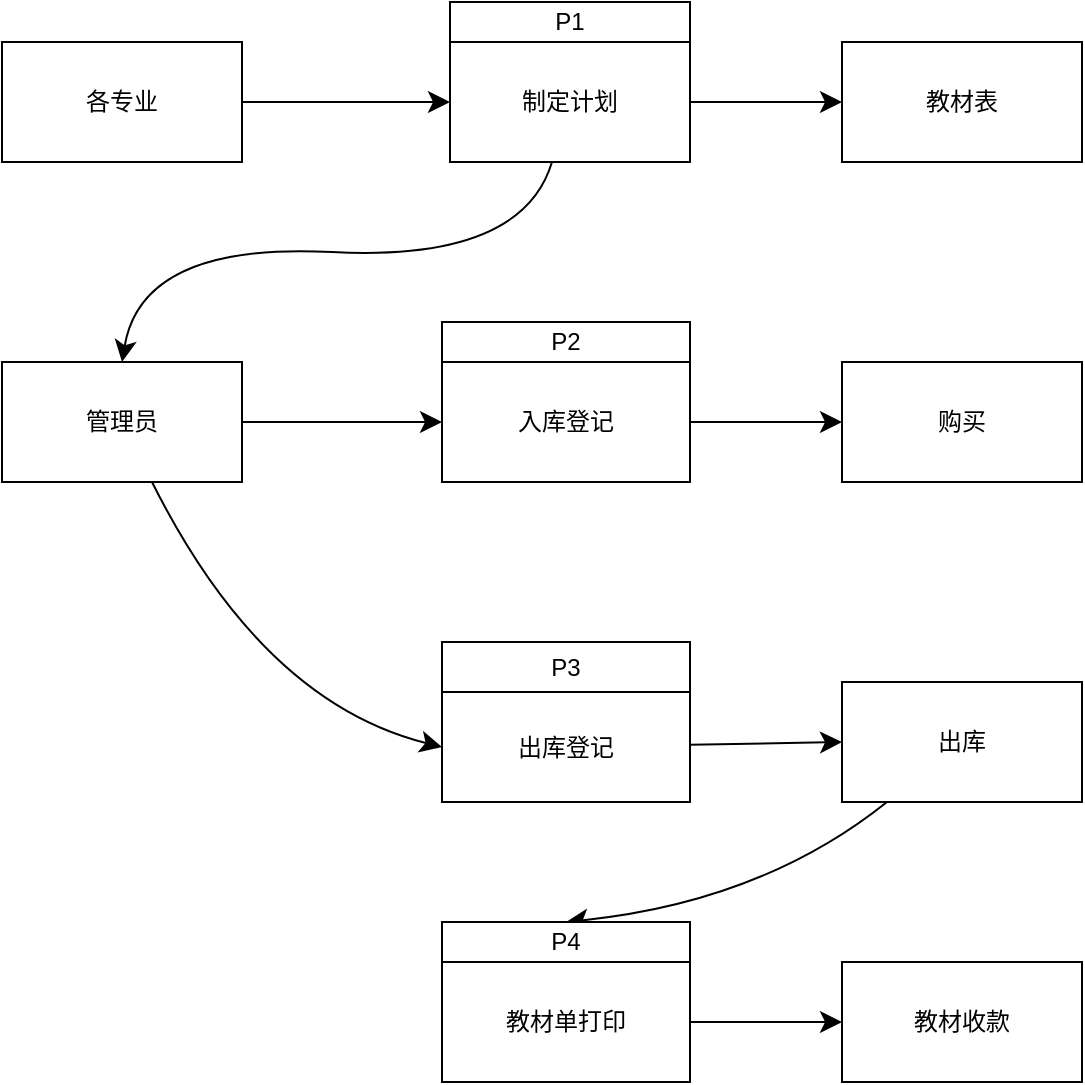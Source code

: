 <mxfile version="24.2.5" type="github">
  <diagram id="C5RBs43oDa-KdzZeNtuy" name="Page-1">
    <mxGraphModel dx="937" dy="543" grid="1" gridSize="10" guides="1" tooltips="1" connect="1" arrows="1" fold="1" page="1" pageScale="1" pageWidth="827" pageHeight="1169" math="0" shadow="0">
      <root>
        <mxCell id="WIyWlLk6GJQsqaUBKTNV-0" />
        <mxCell id="WIyWlLk6GJQsqaUBKTNV-1" parent="WIyWlLk6GJQsqaUBKTNV-0" />
        <mxCell id="AeURXPknWW4nim-53yF3-7" style="edgeStyle=none;curved=1;rounded=0;orthogonalLoop=1;jettySize=auto;html=1;entryX=0;entryY=0.5;entryDx=0;entryDy=0;fontSize=12;startSize=8;endSize=8;" parent="WIyWlLk6GJQsqaUBKTNV-1" source="AeURXPknWW4nim-53yF3-0" target="AeURXPknWW4nim-53yF3-2" edge="1">
          <mxGeometry relative="1" as="geometry" />
        </mxCell>
        <mxCell id="AeURXPknWW4nim-53yF3-0" value="各专业" style="whiteSpace=wrap;html=1;" parent="WIyWlLk6GJQsqaUBKTNV-1" vertex="1">
          <mxGeometry x="130" y="260" width="120" height="60" as="geometry" />
        </mxCell>
        <mxCell id="AeURXPknWW4nim-53yF3-1" value="P1" style="rounded=0;whiteSpace=wrap;html=1;" parent="WIyWlLk6GJQsqaUBKTNV-1" vertex="1">
          <mxGeometry x="354" y="240" width="120" height="20" as="geometry" />
        </mxCell>
        <mxCell id="AeURXPknWW4nim-53yF3-6" style="edgeStyle=none;curved=1;rounded=0;orthogonalLoop=1;jettySize=auto;html=1;entryX=0;entryY=0.5;entryDx=0;entryDy=0;fontSize=12;startSize=8;endSize=8;" parent="WIyWlLk6GJQsqaUBKTNV-1" source="AeURXPknWW4nim-53yF3-2" target="AeURXPknWW4nim-53yF3-3" edge="1">
          <mxGeometry relative="1" as="geometry" />
        </mxCell>
        <mxCell id="SZIBFsSKvy4GcnpLk146-0" style="edgeStyle=none;curved=1;rounded=0;orthogonalLoop=1;jettySize=auto;html=1;entryX=0.5;entryY=0;entryDx=0;entryDy=0;fontSize=12;startSize=8;endSize=8;" parent="WIyWlLk6GJQsqaUBKTNV-1" source="AeURXPknWW4nim-53yF3-2" target="AeURXPknWW4nim-53yF3-8" edge="1">
          <mxGeometry relative="1" as="geometry">
            <Array as="points">
              <mxPoint x="390" y="370" />
              <mxPoint x="200" y="360" />
            </Array>
          </mxGeometry>
        </mxCell>
        <mxCell id="AeURXPknWW4nim-53yF3-2" value="制定计划" style="rounded=0;whiteSpace=wrap;html=1;" parent="WIyWlLk6GJQsqaUBKTNV-1" vertex="1">
          <mxGeometry x="354" y="260" width="120" height="60" as="geometry" />
        </mxCell>
        <mxCell id="AeURXPknWW4nim-53yF3-3" value="教材表" style="rounded=0;whiteSpace=wrap;html=1;" parent="WIyWlLk6GJQsqaUBKTNV-1" vertex="1">
          <mxGeometry x="550" y="260" width="120" height="60" as="geometry" />
        </mxCell>
        <mxCell id="SZIBFsSKvy4GcnpLk146-1" style="edgeStyle=none;curved=1;rounded=0;orthogonalLoop=1;jettySize=auto;html=1;entryX=0;entryY=0.5;entryDx=0;entryDy=0;fontSize=12;startSize=8;endSize=8;" parent="WIyWlLk6GJQsqaUBKTNV-1" source="AeURXPknWW4nim-53yF3-8" target="AeURXPknWW4nim-53yF3-9" edge="1">
          <mxGeometry relative="1" as="geometry" />
        </mxCell>
        <mxCell id="SZIBFsSKvy4GcnpLk146-3" style="edgeStyle=none;curved=1;rounded=0;orthogonalLoop=1;jettySize=auto;html=1;entryX=0;entryY=0.5;entryDx=0;entryDy=0;fontSize=12;startSize=8;endSize=8;" parent="WIyWlLk6GJQsqaUBKTNV-1" source="AeURXPknWW4nim-53yF3-8" target="AeURXPknWW4nim-53yF3-12" edge="1">
          <mxGeometry relative="1" as="geometry">
            <Array as="points">
              <mxPoint x="260" y="590" />
            </Array>
          </mxGeometry>
        </mxCell>
        <mxCell id="AeURXPknWW4nim-53yF3-8" value="管理员" style="rounded=0;whiteSpace=wrap;html=1;" parent="WIyWlLk6GJQsqaUBKTNV-1" vertex="1">
          <mxGeometry x="130" y="420" width="120" height="60" as="geometry" />
        </mxCell>
        <mxCell id="SZIBFsSKvy4GcnpLk146-2" style="edgeStyle=none;curved=1;rounded=0;orthogonalLoop=1;jettySize=auto;html=1;entryX=0;entryY=0.5;entryDx=0;entryDy=0;fontSize=12;startSize=8;endSize=8;" parent="WIyWlLk6GJQsqaUBKTNV-1" source="AeURXPknWW4nim-53yF3-9" target="AeURXPknWW4nim-53yF3-11" edge="1">
          <mxGeometry relative="1" as="geometry" />
        </mxCell>
        <mxCell id="AeURXPknWW4nim-53yF3-9" value="入库登记" style="rounded=0;whiteSpace=wrap;html=1;" parent="WIyWlLk6GJQsqaUBKTNV-1" vertex="1">
          <mxGeometry x="350" y="420" width="124" height="60" as="geometry" />
        </mxCell>
        <mxCell id="AeURXPknWW4nim-53yF3-10" value="P2" style="rounded=0;whiteSpace=wrap;html=1;" parent="WIyWlLk6GJQsqaUBKTNV-1" vertex="1">
          <mxGeometry x="350" y="400" width="124" height="20" as="geometry" />
        </mxCell>
        <mxCell id="AeURXPknWW4nim-53yF3-11" value="购买" style="rounded=0;whiteSpace=wrap;html=1;" parent="WIyWlLk6GJQsqaUBKTNV-1" vertex="1">
          <mxGeometry x="550" y="420" width="120" height="60" as="geometry" />
        </mxCell>
        <mxCell id="SZIBFsSKvy4GcnpLk146-4" style="edgeStyle=none;curved=1;rounded=0;orthogonalLoop=1;jettySize=auto;html=1;entryX=0;entryY=0.5;entryDx=0;entryDy=0;fontSize=12;startSize=8;endSize=8;" parent="WIyWlLk6GJQsqaUBKTNV-1" source="AeURXPknWW4nim-53yF3-12" target="AeURXPknWW4nim-53yF3-14" edge="1">
          <mxGeometry relative="1" as="geometry" />
        </mxCell>
        <mxCell id="AeURXPknWW4nim-53yF3-12" value="出库登记" style="rounded=0;whiteSpace=wrap;html=1;" parent="WIyWlLk6GJQsqaUBKTNV-1" vertex="1">
          <mxGeometry x="350" y="585" width="124" height="55" as="geometry" />
        </mxCell>
        <mxCell id="AeURXPknWW4nim-53yF3-13" value="P3" style="rounded=0;whiteSpace=wrap;html=1;" parent="WIyWlLk6GJQsqaUBKTNV-1" vertex="1">
          <mxGeometry x="350" y="560" width="124" height="25" as="geometry" />
        </mxCell>
        <mxCell id="5xjfMDO5Kaix2jZugGBF-0" style="edgeStyle=none;curved=1;rounded=0;orthogonalLoop=1;jettySize=auto;html=1;entryX=0.5;entryY=0;entryDx=0;entryDy=0;fontSize=12;startSize=8;endSize=8;" edge="1" parent="WIyWlLk6GJQsqaUBKTNV-1" source="AeURXPknWW4nim-53yF3-14" target="AeURXPknWW4nim-53yF3-16">
          <mxGeometry relative="1" as="geometry">
            <Array as="points">
              <mxPoint x="510" y="690" />
            </Array>
          </mxGeometry>
        </mxCell>
        <mxCell id="AeURXPknWW4nim-53yF3-14" value="出库" style="rounded=0;whiteSpace=wrap;html=1;" parent="WIyWlLk6GJQsqaUBKTNV-1" vertex="1">
          <mxGeometry x="550" y="580" width="120" height="60" as="geometry" />
        </mxCell>
        <mxCell id="5xjfMDO5Kaix2jZugGBF-1" style="edgeStyle=none;curved=1;rounded=0;orthogonalLoop=1;jettySize=auto;html=1;entryX=0;entryY=0.5;entryDx=0;entryDy=0;fontSize=12;startSize=8;endSize=8;" edge="1" parent="WIyWlLk6GJQsqaUBKTNV-1" source="AeURXPknWW4nim-53yF3-15" target="AeURXPknWW4nim-53yF3-17">
          <mxGeometry relative="1" as="geometry" />
        </mxCell>
        <mxCell id="AeURXPknWW4nim-53yF3-15" value="教材单打印" style="rounded=0;whiteSpace=wrap;html=1;" parent="WIyWlLk6GJQsqaUBKTNV-1" vertex="1">
          <mxGeometry x="350" y="720" width="124" height="60" as="geometry" />
        </mxCell>
        <mxCell id="AeURXPknWW4nim-53yF3-16" value="P4" style="rounded=0;whiteSpace=wrap;html=1;" parent="WIyWlLk6GJQsqaUBKTNV-1" vertex="1">
          <mxGeometry x="350" y="700" width="124" height="20" as="geometry" />
        </mxCell>
        <mxCell id="AeURXPknWW4nim-53yF3-17" value="教材收款" style="rounded=0;whiteSpace=wrap;html=1;" parent="WIyWlLk6GJQsqaUBKTNV-1" vertex="1">
          <mxGeometry x="550" y="720" width="120" height="60" as="geometry" />
        </mxCell>
      </root>
    </mxGraphModel>
  </diagram>
</mxfile>
